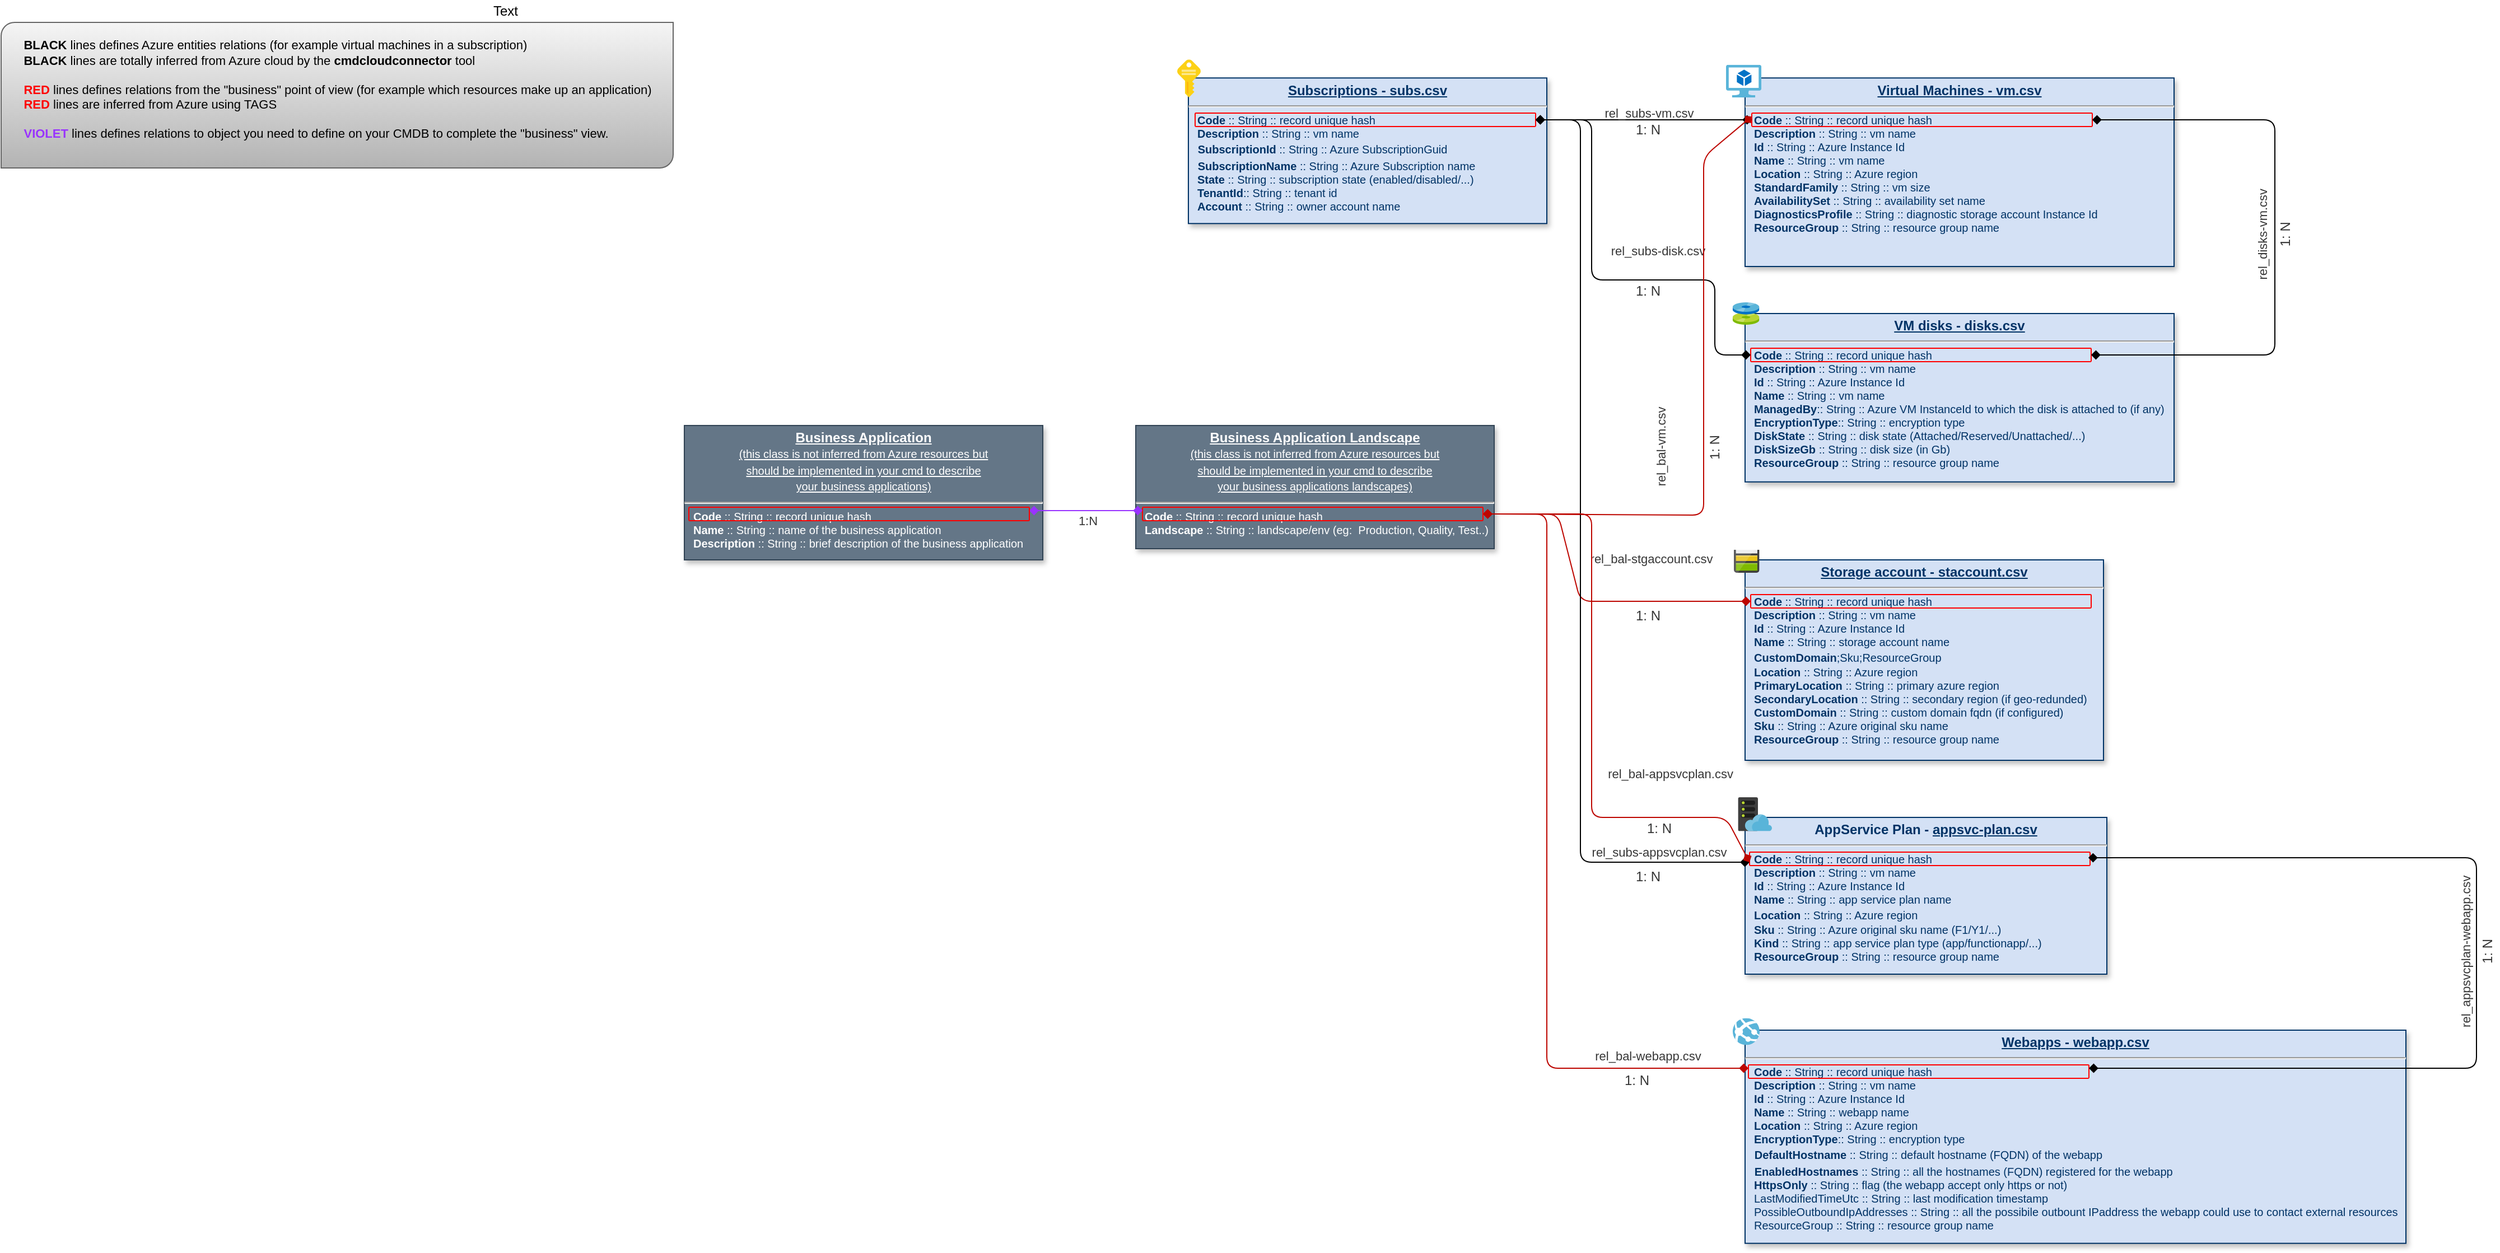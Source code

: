 <mxfile version="13.6.2" type="device"><diagram name="Page-1" id="efa7a0a1-bf9b-a30e-e6df-94a7791c09e9"><mxGraphModel dx="2804" dy="1460" grid="1" gridSize="10" guides="1" tooltips="1" connect="1" arrows="1" fold="1" page="1" pageScale="1" pageWidth="826" pageHeight="1169" background="#ffffff" math="0" shadow="0"><root><mxCell id="0"/><mxCell id="1" parent="0"/><mxCell id="eEbBTyOrbD9ITHSvVGVO-110" value="" style="verticalLabelPosition=bottom;verticalAlign=top;html=1;shape=mxgraph.basic.diag_round_rect;dx=6;labelBackgroundColor=#FFFFFF;strokeColor=#666666;fontSize=11;fillColor=#f5f5f5;gradientColor=#b3b3b3;" vertex="1" parent="1"><mxGeometry x="-800" y="40" width="600" height="130" as="geometry"/></mxCell><mxCell id="19" value="&lt;p style=&quot;margin: 0px ; margin-top: 4px ; text-align: center ; text-decoration: underline&quot;&gt;&lt;strong&gt;Virtual Machines - vm.csv&lt;/strong&gt;&lt;/p&gt;&lt;hr&gt;&lt;p style=&quot;margin: 0px 0px 0px 8px ; font-size: 10px&quot;&gt;&lt;font style=&quot;font-size: 10px&quot;&gt;&lt;b&gt;Code&lt;/b&gt; :: String :: record unique hash&lt;/font&gt;&lt;/p&gt;&lt;p style=&quot;margin: 0px 0px 0px 8px ; font-size: 10px&quot;&gt;&lt;font style=&quot;font-size: 10px&quot;&gt;&lt;b&gt;Description&lt;/b&gt; :: String :: vm name&lt;/font&gt;&lt;/p&gt;&lt;p style=&quot;margin: 0px 0px 0px 8px ; font-size: 10px&quot;&gt;&lt;font style=&quot;font-size: 10px&quot;&gt;&lt;b&gt;Id&lt;/b&gt; :: String :: Azure Instance Id&lt;/font&gt;&lt;/p&gt;&lt;p style=&quot;margin: 0px 0px 0px 8px ; font-size: 10px&quot;&gt;&lt;font style=&quot;font-size: 10px&quot;&gt;&lt;b&gt;Name&lt;/b&gt; :: String :: vm name&lt;/font&gt;&lt;/p&gt;&lt;p style=&quot;margin: 0px 0px 0px 8px ; font-size: 10px&quot;&gt;&lt;font style=&quot;font-size: 10px&quot;&gt;&lt;b&gt;Location&lt;/b&gt; :: String :: Azure region&lt;/font&gt;&lt;/p&gt;&lt;p style=&quot;margin: 0px 0px 0px 8px ; font-size: 10px&quot;&gt;&lt;font style=&quot;font-size: 10px&quot;&gt;&lt;b&gt;StandardFamily&lt;/b&gt; :: String :: vm size&lt;/font&gt;&lt;/p&gt;&lt;p style=&quot;margin: 0px 0px 0px 8px ; font-size: 10px&quot;&gt;&lt;font style=&quot;font-size: 10px&quot;&gt;&lt;b&gt;AvailabilitySet&lt;/b&gt; :: String :: availability set name&lt;/font&gt;&lt;/p&gt;&lt;p style=&quot;margin: 0px 0px 0px 8px ; font-size: 10px&quot;&gt;&lt;font style=&quot;font-size: 10px&quot;&gt;&lt;b&gt;DiagnosticsProfile&lt;/b&gt; :: String :: diagnostic storage account Instance Id&lt;/font&gt;&lt;/p&gt;&lt;p style=&quot;margin: 0px 0px 0px 8px ; font-size: 10px&quot;&gt;&lt;font style=&quot;font-size: 10px&quot;&gt;&lt;b&gt;ResourceGroup&lt;/b&gt; :: String :: resource group name&lt;/font&gt;&lt;br&gt;&lt;/p&gt;" style="verticalAlign=top;align=left;overflow=fill;fontSize=12;fontFamily=Helvetica;html=1;strokeColor=#003366;shadow=1;fillColor=#D4E1F5;fontColor=#003366" parent="1" vertex="1"><mxGeometry x="757" y="89.64" width="383" height="168.36" as="geometry"/></mxCell><mxCell id="Y4KxxwgKwypRC6fOSEMs-114" value="&lt;p style=&quot;margin: 0px ; margin-top: 4px ; text-align: center ; text-decoration: underline&quot;&gt;&lt;strong&gt;Subscriptions - subs.csv&lt;/strong&gt;&lt;/p&gt;&lt;hr&gt;&lt;p style=&quot;margin: 0px 0px 0px 8px ; font-size: 10px&quot;&gt;&lt;font style=&quot;font-size: 10px&quot;&gt;&lt;b&gt;Code&lt;/b&gt; :: String :: record unique hash&lt;/font&gt;&lt;/p&gt;&lt;p style=&quot;margin: 0px 0px 0px 8px ; font-size: 10px&quot;&gt;&lt;font style=&quot;font-size: 10px&quot;&gt;&lt;b&gt;Description&lt;/b&gt; :: String :: vm name&lt;/font&gt;&lt;/p&gt;&lt;span style=&quot;font-size: 10px&quot;&gt;&amp;nbsp; &amp;nbsp;&lt;b&gt;SubscriptionId&amp;nbsp;&lt;/b&gt;&lt;/span&gt;&lt;span style=&quot;font-size: 10px&quot;&gt;:: String :: Azure SubscriptionGuid&lt;/span&gt;&lt;span style=&quot;font-size: 10px&quot;&gt;&lt;b&gt;&lt;br&gt;&amp;nbsp; &amp;nbsp;SubscriptionName&amp;nbsp;&lt;/b&gt;&lt;/span&gt;&lt;span style=&quot;font-size: 10px&quot;&gt;:: String :: Azure Subscription name&lt;/span&gt;&lt;span style=&quot;font-size: 10px&quot;&gt;&lt;b&gt;&lt;br&gt;&lt;/b&gt;&lt;/span&gt;&lt;p style=&quot;margin: 0px 0px 0px 8px ; font-size: 10px&quot;&gt;&lt;font style=&quot;font-size: 10px&quot;&gt;&lt;b&gt;State&amp;nbsp;&lt;/b&gt;:: String :: subscription state (enabled/disabled/...)&lt;/font&gt;&lt;/p&gt;&lt;p style=&quot;margin: 0px 0px 0px 8px ; font-size: 10px&quot;&gt;&lt;font style=&quot;font-size: 10px&quot;&gt;&lt;b&gt;TenantId&lt;/b&gt;:: String :: tenant id&lt;/font&gt;&lt;/p&gt;&lt;p style=&quot;margin: 0px 0px 0px 8px ; font-size: 10px&quot;&gt;&lt;font style=&quot;font-size: 10px&quot;&gt;&lt;b&gt;Account&amp;nbsp;&lt;/b&gt;:: String :: owner account name&lt;/font&gt;&lt;/p&gt;" style="verticalAlign=top;align=left;overflow=fill;fontSize=12;fontFamily=Helvetica;html=1;strokeColor=#003366;shadow=1;fillColor=#D4E1F5;fontColor=#003366" parent="1" vertex="1"><mxGeometry x="260" y="89.64" width="320" height="130" as="geometry"/></mxCell><mxCell id="Y4KxxwgKwypRC6fOSEMs-115" value="&lt;p style=&quot;margin: 0px ; margin-top: 4px ; text-align: center ; text-decoration: underline&quot;&gt;&lt;strong&gt;VM disks - disks.csv&lt;/strong&gt;&lt;/p&gt;&lt;hr&gt;&lt;p style=&quot;margin: 0px 0px 0px 8px ; font-size: 10px&quot;&gt;&lt;font style=&quot;font-size: 10px&quot;&gt;&lt;b&gt;Code&lt;/b&gt; :: String :: record unique hash&lt;/font&gt;&lt;/p&gt;&lt;p style=&quot;margin: 0px 0px 0px 8px ; font-size: 10px&quot;&gt;&lt;font style=&quot;font-size: 10px&quot;&gt;&lt;b&gt;Description&lt;/b&gt; :: String :: vm name&lt;/font&gt;&lt;/p&gt;&lt;p style=&quot;margin: 0px 0px 0px 8px ; font-size: 10px&quot;&gt;&lt;font style=&quot;font-size: 10px&quot;&gt;&lt;b&gt;Id&lt;/b&gt; :: String :: Azure Instance Id&lt;/font&gt;&lt;/p&gt;&lt;p style=&quot;margin: 0px 0px 0px 8px ; font-size: 10px&quot;&gt;&lt;font style=&quot;font-size: 10px&quot;&gt;&lt;b&gt;Name&lt;/b&gt; :: String :: vm name&lt;/font&gt;&lt;/p&gt;&lt;p style=&quot;margin: 0px 0px 0px 8px ; font-size: 10px&quot;&gt;&lt;font style=&quot;font-size: 10px&quot;&gt;&lt;b&gt;ManagedBy&lt;/b&gt;:: String :: Azure VM InstanceId to which the disk is attached to (if any)&lt;/font&gt;&lt;/p&gt;&lt;p style=&quot;margin: 0px 0px 0px 8px ; font-size: 10px&quot;&gt;&lt;font style=&quot;font-size: 10px&quot;&gt;&lt;b&gt;EncryptionType&lt;/b&gt;:: String :: encryption type&lt;/font&gt;&lt;/p&gt;&lt;p style=&quot;margin: 0px 0px 0px 8px ; font-size: 10px&quot;&gt;&lt;font style=&quot;font-size: 10px&quot;&gt;&lt;b&gt;DiskState&amp;nbsp;&lt;/b&gt;:: String :: disk state (Attached/Reserved/Unattached/...)&lt;/font&gt;&lt;/p&gt;&lt;p style=&quot;margin: 0px 0px 0px 8px ; font-size: 10px&quot;&gt;&lt;font style=&quot;font-size: 10px&quot;&gt;&lt;b&gt;DiskSizeGb&amp;nbsp;&lt;/b&gt;:: String :: disk size (in Gb)&lt;/font&gt;&lt;/p&gt;&lt;p style=&quot;margin: 0px 0px 0px 8px ; font-size: 10px&quot;&gt;&lt;font style=&quot;font-size: 10px&quot;&gt;&lt;b&gt;ResourceGroup&lt;/b&gt; :: String :: resource group name&lt;/font&gt;&lt;br&gt;&lt;/p&gt;" style="verticalAlign=top;align=left;overflow=fill;fontSize=12;fontFamily=Helvetica;html=1;strokeColor=#003366;shadow=1;fillColor=#D4E1F5;fontColor=#003366" parent="1" vertex="1"><mxGeometry x="757" y="300" width="383" height="150.36" as="geometry"/></mxCell><mxCell id="Y4KxxwgKwypRC6fOSEMs-116" value="&lt;p style=&quot;margin: 0px ; margin-top: 4px ; text-align: center ; text-decoration: underline&quot;&gt;&lt;strong&gt;Webapps - webapp.csv&lt;/strong&gt;&lt;/p&gt;&lt;hr&gt;&lt;p style=&quot;margin: 0px 0px 0px 8px ; font-size: 10px&quot;&gt;&lt;font style=&quot;font-size: 10px&quot;&gt;&lt;b&gt;Code&lt;/b&gt; :: String :: record unique hash&lt;/font&gt;&lt;/p&gt;&lt;p style=&quot;margin: 0px 0px 0px 8px ; font-size: 10px&quot;&gt;&lt;font style=&quot;font-size: 10px&quot;&gt;&lt;b&gt;Description&lt;/b&gt; :: String :: vm name&lt;/font&gt;&lt;/p&gt;&lt;p style=&quot;margin: 0px 0px 0px 8px ; font-size: 10px&quot;&gt;&lt;b&gt;Id&lt;/b&gt;&lt;span&gt; :: String :: Azure Instance Id&lt;/span&gt;&lt;br&gt;&lt;/p&gt;&lt;p style=&quot;margin: 0px 0px 0px 8px ; font-size: 10px&quot;&gt;&lt;font style=&quot;font-size: 10px&quot;&gt;&lt;b&gt;Name&lt;/b&gt; :: String :: webapp name&lt;/font&gt;&lt;/p&gt;&lt;p style=&quot;margin: 0px 0px 0px 8px ; font-size: 10px&quot;&gt;&lt;font style=&quot;font-size: 10px&quot;&gt;&lt;b&gt;Location&amp;nbsp;&lt;/b&gt;:: String :: Azure region&lt;/font&gt;&lt;/p&gt;&lt;p style=&quot;margin: 0px 0px 0px 8px ; font-size: 10px&quot;&gt;&lt;font style=&quot;font-size: 10px&quot;&gt;&lt;b&gt;EncryptionType&lt;/b&gt;:: String :: encryption type&lt;/font&gt;&lt;/p&gt;&lt;span style=&quot;font-size: 10px&quot;&gt;&amp;nbsp; &amp;nbsp;&lt;b&gt;DefaultHostname&lt;/b&gt;&lt;/span&gt;&lt;b style=&quot;font-size: 10px&quot;&gt;&amp;nbsp;&lt;/b&gt;&lt;span style=&quot;font-size: 10px&quot;&gt;:: String :: default hostname (FQDN) of the webapp&lt;/span&gt;&lt;span style=&quot;font-size: 10px&quot;&gt;&lt;br&gt;&lt;/span&gt;&lt;span style=&quot;font-size: 10px&quot;&gt;&amp;nbsp; &amp;nbsp;&lt;b&gt;EnabledHostnames&lt;/b&gt;&amp;nbsp;&lt;/span&gt;&lt;span style=&quot;font-size: 10px&quot;&gt;:: String :: all the hostnames (FQDN) registered for the webapp&lt;/span&gt;&lt;span style=&quot;font-size: 10px&quot;&gt;&lt;br&gt;&lt;/span&gt;&lt;p style=&quot;margin: 0px 0px 0px 8px ; font-size: 10px&quot;&gt;&lt;font style=&quot;font-size: 10px&quot;&gt;&lt;b&gt;HttpsOnly&amp;nbsp;&lt;/b&gt;:: String :: flag (the webapp accept only https or not)&lt;/font&gt;&lt;br&gt;&lt;/p&gt;&lt;p style=&quot;margin: 0px 0px 0px 8px ; font-size: 10px&quot;&gt;&lt;font style=&quot;font-size: 10px&quot;&gt;LastModifiedTimeUtc :: String :: last modification timestamp&lt;br&gt;&lt;/font&gt;&lt;/p&gt;&lt;p style=&quot;margin: 0px 0px 0px 8px ; font-size: 10px&quot;&gt;&lt;font style=&quot;font-size: 10px&quot;&gt;PossibleOutboundIpAddresses :: String :: all the possibile outbount IPaddress the webapp could use to contact external resources&lt;br&gt;ResourceGroup :: String :: resource group name&lt;/font&gt;&lt;/p&gt;&lt;p style=&quot;margin: 0px 0px 0px 8px ; font-size: 10px&quot;&gt;&lt;font style=&quot;font-size: 10px&quot;&gt;&lt;br&gt;&lt;/font&gt;&lt;/p&gt;&lt;p style=&quot;margin: 0px 0px 0px 8px ; font-size: 10px&quot;&gt;&lt;br&gt;&lt;/p&gt;" style="verticalAlign=top;align=left;overflow=fill;fontSize=12;fontFamily=Helvetica;html=1;strokeColor=#003366;shadow=1;fillColor=#D4E1F5;fontColor=#003366" parent="1" vertex="1"><mxGeometry x="757" y="940" width="590" height="190.36" as="geometry"/></mxCell><mxCell id="Y4KxxwgKwypRC6fOSEMs-117" value="&lt;p style=&quot;margin: 0px ; margin-top: 4px ; text-align: center ; text-decoration: underline&quot;&gt;&lt;strong&gt;Storage account - staccount.csv&lt;/strong&gt;&lt;/p&gt;&lt;hr&gt;&lt;p style=&quot;margin: 0px 0px 0px 8px ; font-size: 10px&quot;&gt;&lt;font style=&quot;font-size: 10px&quot;&gt;&lt;b&gt;Code&lt;/b&gt; :: String :: record unique hash&lt;/font&gt;&lt;/p&gt;&lt;p style=&quot;margin: 0px 0px 0px 8px ; font-size: 10px&quot;&gt;&lt;font style=&quot;font-size: 10px&quot;&gt;&lt;b&gt;Description&lt;/b&gt; :: String :: vm name&lt;/font&gt;&lt;/p&gt;&lt;p style=&quot;margin: 0px 0px 0px 8px ; font-size: 10px&quot;&gt;&lt;font style=&quot;font-size: 10px&quot;&gt;&lt;b&gt;Id&lt;/b&gt; :: String :: Azure Instance Id&lt;/font&gt;&lt;/p&gt;&lt;p style=&quot;margin: 0px 0px 0px 8px ; font-size: 10px&quot;&gt;&lt;font style=&quot;font-size: 10px&quot;&gt;&lt;b&gt;Name&lt;/b&gt; :: String :: storage account name&lt;/font&gt;&lt;/p&gt;&lt;p style=&quot;margin: 0px 0px 0px 8px&quot;&gt;&lt;font&gt;&lt;span style=&quot;font-size: 10px&quot;&gt;&lt;b&gt;CustomDomain&lt;/b&gt;;Sku;ResourceGroup&lt;/span&gt;&lt;br&gt;&lt;/font&gt;&lt;/p&gt;&lt;p style=&quot;margin: 0px 0px 0px 8px ; font-size: 10px&quot;&gt;&lt;font style=&quot;font-size: 10px&quot;&gt;&lt;b&gt;Location&amp;nbsp;&lt;/b&gt;:: String :: Azure region&lt;/font&gt;&lt;/p&gt;&lt;p style=&quot;margin: 0px 0px 0px 8px ; font-size: 10px&quot;&gt;&lt;font style=&quot;font-size: 10px&quot;&gt;&lt;b&gt;PrimaryLocation&lt;/b&gt; :: String :: primary azure region&lt;br&gt;&lt;/font&gt;&lt;/p&gt;&lt;p style=&quot;margin: 0px 0px 0px 8px ; font-size: 10px&quot;&gt;&lt;font style=&quot;font-size: 10px&quot;&gt;&lt;b&gt;SecondaryLocation&lt;/b&gt; :: String :: secondary region (if geo-redunded)&lt;br&gt;&lt;/font&gt;&lt;/p&gt;&lt;p style=&quot;margin: 0px 0px 0px 8px ; font-size: 10px&quot;&gt;&lt;font style=&quot;font-size: 10px&quot;&gt;&lt;b&gt;CustomDomain&amp;nbsp;&lt;/b&gt;:: String :: custom domain fqdn (if configured)&lt;/font&gt;&lt;/p&gt;&lt;p style=&quot;margin: 0px 0px 0px 8px ; font-size: 10px&quot;&gt;&lt;font style=&quot;font-size: 10px&quot;&gt;&lt;b&gt;Sku&amp;nbsp;&lt;/b&gt;:: String :: Azure original sku name&lt;/font&gt;&lt;/p&gt;&lt;p style=&quot;margin: 0px 0px 0px 8px ; font-size: 10px&quot;&gt;&lt;font style=&quot;font-size: 10px&quot;&gt;&lt;b&gt;ResourceGroup&lt;/b&gt; :: String :: resource group name&lt;/font&gt;&lt;br&gt;&lt;/p&gt;" style="verticalAlign=top;align=left;overflow=fill;fontSize=12;fontFamily=Helvetica;html=1;strokeColor=#003366;shadow=1;fillColor=#D4E1F5;fontColor=#003366" parent="1" vertex="1"><mxGeometry x="757" y="520" width="320" height="179" as="geometry"/></mxCell><mxCell id="Y4KxxwgKwypRC6fOSEMs-118" value="&lt;p style=&quot;margin: 4px 0px 0px ; text-align: center&quot;&gt;&lt;b&gt;AppService Plan - &lt;/b&gt;&lt;b&gt;&lt;u&gt;appsvc-plan.csv&lt;/u&gt;&lt;/b&gt;&lt;/p&gt;&lt;hr&gt;&lt;p style=&quot;margin: 0px 0px 0px 8px ; font-size: 10px&quot;&gt;&lt;font style=&quot;font-size: 10px&quot;&gt;&lt;b&gt;Code&lt;/b&gt; :: String :: record unique hash&lt;/font&gt;&lt;/p&gt;&lt;p style=&quot;margin: 0px 0px 0px 8px ; font-size: 10px&quot;&gt;&lt;font style=&quot;font-size: 10px&quot;&gt;&lt;b&gt;Description&lt;/b&gt; :: String :: vm name&lt;/font&gt;&lt;/p&gt;&lt;p style=&quot;margin: 0px 0px 0px 8px ; font-size: 10px&quot;&gt;&lt;font style=&quot;font-size: 10px&quot;&gt;&lt;b&gt;Id&lt;/b&gt; :: String :: Azure Instance Id&lt;/font&gt;&lt;/p&gt;&lt;p style=&quot;margin: 0px 0px 0px 8px ; font-size: 10px&quot;&gt;&lt;b&gt;Name&lt;/b&gt;&lt;span&gt; :: String :: app service plan name&lt;/span&gt;&lt;br&gt;&lt;/p&gt;&lt;p style=&quot;margin: 0px 0px 0px 8px&quot;&gt;&lt;b style=&quot;font-size: 10px&quot;&gt;Location&amp;nbsp;&lt;/b&gt;&lt;span style=&quot;font-size: 10px&quot;&gt;:: String :: Azure region&lt;/span&gt;&lt;br&gt;&lt;/p&gt;&lt;p style=&quot;margin: 0px 0px 0px 8px ; font-size: 10px&quot;&gt;&lt;b&gt;Sku&amp;nbsp;&lt;/b&gt;&lt;span&gt;:: String :: Azure original sku name (F1/Y1/...)&lt;/span&gt;&lt;br&gt;&lt;/p&gt;&lt;p style=&quot;margin: 0px 0px 0px 8px ; font-size: 10px&quot;&gt;&lt;b&gt;Kind&amp;nbsp;&lt;/b&gt;&lt;span&gt;:: String :: app service plan type (app/functionapp/...)&lt;/span&gt;&lt;span&gt;&lt;br&gt;&lt;/span&gt;&lt;/p&gt;&lt;p style=&quot;margin: 0px 0px 0px 8px ; font-size: 10px&quot;&gt;&lt;font style=&quot;font-size: 10px&quot;&gt;&lt;b&gt;ResourceGroup&lt;/b&gt; :: String :: resource group name&lt;/font&gt;&lt;br&gt;&lt;/p&gt;" style="verticalAlign=top;align=left;overflow=fill;fontSize=12;fontFamily=Helvetica;html=1;strokeColor=#003366;shadow=1;fillColor=#D4E1F5;fontColor=#003366" parent="1" vertex="1"><mxGeometry x="757" y="750" width="323" height="140" as="geometry"/></mxCell><mxCell id="Y4KxxwgKwypRC6fOSEMs-119" value="" style="rounded=1;whiteSpace=wrap;html=1;fillColor=none;strokeColor=#FF0000;arcSize=6;" parent="1" vertex="1"><mxGeometry x="266" y="121" width="304" height="12" as="geometry"/></mxCell><mxCell id="Y4KxxwgKwypRC6fOSEMs-120" value="" style="rounded=1;whiteSpace=wrap;html=1;fillColor=none;strokeColor=#FF0000;arcSize=6;" parent="1" vertex="1"><mxGeometry x="763" y="121" width="304" height="12" as="geometry"/></mxCell><mxCell id="Y4KxxwgKwypRC6fOSEMs-121" value="" style="rounded=1;whiteSpace=wrap;html=1;fillColor=none;strokeColor=#FF0000;arcSize=6;" parent="1" vertex="1"><mxGeometry x="762" y="331" width="304" height="12" as="geometry"/></mxCell><mxCell id="Y4KxxwgKwypRC6fOSEMs-122" value="" style="rounded=1;whiteSpace=wrap;html=1;fillColor=none;strokeColor=#FF0000;arcSize=6;" parent="1" vertex="1"><mxGeometry x="762" y="551" width="304" height="12" as="geometry"/></mxCell><mxCell id="Y4KxxwgKwypRC6fOSEMs-123" value="" style="rounded=1;whiteSpace=wrap;html=1;fillColor=none;strokeColor=#FF0000;arcSize=6;" parent="1" vertex="1"><mxGeometry x="761" y="781" width="304" height="12" as="geometry"/></mxCell><mxCell id="Y4KxxwgKwypRC6fOSEMs-124" value="" style="rounded=1;whiteSpace=wrap;html=1;fillColor=none;strokeColor=#FF0000;arcSize=6;" parent="1" vertex="1"><mxGeometry x="760" y="971" width="304" height="12" as="geometry"/></mxCell><mxCell id="Y4KxxwgKwypRC6fOSEMs-125" value="" style="endArrow=diamond;startArrow=diamond;html=1;strokeColor=#000000;entryX=0;entryY=0.5;entryDx=0;entryDy=0;exitX=1;exitY=0.5;exitDx=0;exitDy=0;startFill=1;endFill=1;" parent="1" source="Y4KxxwgKwypRC6fOSEMs-119" target="Y4KxxwgKwypRC6fOSEMs-120" edge="1"><mxGeometry width="50" height="50" relative="1" as="geometry"><mxPoint x="560" y="190" as="sourcePoint"/><mxPoint x="610" y="140" as="targetPoint"/></mxGeometry></mxCell><mxCell id="Y4KxxwgKwypRC6fOSEMs-126" value="rel_subs-vm.csv" style="edgeLabel;html=1;align=center;verticalAlign=middle;resizable=0;points=[];labelBackgroundColor=none;fontColor=#363636;" parent="Y4KxxwgKwypRC6fOSEMs-125" vertex="1" connectable="0"><mxGeometry x="-0.438" relative="1" as="geometry"><mxPoint x="46.29" y="-6.05" as="offset"/></mxGeometry></mxCell><mxCell id="Y4KxxwgKwypRC6fOSEMs-127" value="1: N" style="text;html=1;align=center;verticalAlign=middle;resizable=0;points=[];autosize=1;fontColor=#363636;" parent="1" vertex="1"><mxGeometry x="650" y="126" width="40" height="20" as="geometry"/></mxCell><mxCell id="Y4KxxwgKwypRC6fOSEMs-130" value="" style="endArrow=diamond;startArrow=diamond;html=1;strokeColor=#000000;entryX=1;entryY=0.5;entryDx=0;entryDy=0;exitX=1;exitY=0.5;exitDx=0;exitDy=0;startFill=1;endFill=1;" parent="1" source="Y4KxxwgKwypRC6fOSEMs-120" target="Y4KxxwgKwypRC6fOSEMs-121" edge="1"><mxGeometry width="50" height="50" relative="1" as="geometry"><mxPoint x="1090" y="127.0" as="sourcePoint"/><mxPoint x="1283" y="127.0" as="targetPoint"/><Array as="points"><mxPoint x="1230" y="127"/><mxPoint x="1230" y="337"/></Array></mxGeometry></mxCell><mxCell id="Y4KxxwgKwypRC6fOSEMs-131" value="rel_disks-vm.csv" style="edgeLabel;html=1;align=center;verticalAlign=middle;resizable=0;points=[];labelBackgroundColor=none;fontColor=#363636;rotation=-90;" parent="Y4KxxwgKwypRC6fOSEMs-130" vertex="1" connectable="0"><mxGeometry x="-0.438" relative="1" as="geometry"><mxPoint x="0.97" y="102.64" as="offset"/></mxGeometry></mxCell><mxCell id="Y4KxxwgKwypRC6fOSEMs-132" value="1: N" style="text;html=1;align=center;verticalAlign=middle;resizable=0;points=[];autosize=1;fontColor=#363636;rotation=-90;" parent="1" vertex="1"><mxGeometry x="1219" y="219.64" width="40" height="20" as="geometry"/></mxCell><mxCell id="Y4KxxwgKwypRC6fOSEMs-133" value="" style="endArrow=diamond;startArrow=diamond;html=1;strokeColor=#000000;entryX=0;entryY=0.5;entryDx=0;entryDy=0;exitX=1;exitY=0.5;exitDx=0;exitDy=0;startFill=1;endFill=1;" parent="1" source="Y4KxxwgKwypRC6fOSEMs-119" target="Y4KxxwgKwypRC6fOSEMs-121" edge="1"><mxGeometry width="50" height="50" relative="1" as="geometry"><mxPoint x="540" y="328" as="sourcePoint"/><mxPoint x="733" y="328" as="targetPoint"/><Array as="points"><mxPoint x="620" y="127"/><mxPoint x="620" y="270"/><mxPoint x="730" y="270"/><mxPoint x="730" y="337"/></Array></mxGeometry></mxCell><mxCell id="Y4KxxwgKwypRC6fOSEMs-134" value="rel_subs-disk.csv" style="edgeLabel;html=1;align=center;verticalAlign=middle;resizable=0;points=[];labelBackgroundColor=none;fontColor=#363636;" parent="Y4KxxwgKwypRC6fOSEMs-133" vertex="1" connectable="0"><mxGeometry x="-0.438" relative="1" as="geometry"><mxPoint x="59.21" y="53.84" as="offset"/></mxGeometry></mxCell><mxCell id="Y4KxxwgKwypRC6fOSEMs-135" value="1: N" style="text;html=1;align=center;verticalAlign=middle;resizable=0;points=[];autosize=1;fontColor=#363636;" parent="1" vertex="1"><mxGeometry x="650" y="270" width="40" height="20" as="geometry"/></mxCell><mxCell id="eEbBTyOrbD9ITHSvVGVO-63" value="&lt;p style=&quot;margin: 4px 0px 0px ; text-align: center ; text-decoration: underline&quot;&gt;&lt;b&gt;&lt;font style=&quot;font-size: 12px&quot;&gt;Business Application Landscape&lt;/font&gt;&lt;/b&gt;&lt;br&gt;&lt;span style=&quot;font-size: 10px&quot;&gt;(this class is not inferred from Azure resources but&lt;/span&gt;&lt;br&gt;&lt;span style=&quot;font-size: 10px&quot;&gt;should be implemented in your cmd to describe &lt;/span&gt;&lt;br&gt;&lt;span style=&quot;font-size: 10px&quot;&gt;your business applications landscapes)&lt;/span&gt;&lt;/p&gt;&lt;hr&gt;&lt;p style=&quot;margin: 0px 0px 0px 8px ; font-size: 10px&quot;&gt;&lt;font style=&quot;font-size: 10px&quot;&gt;&lt;b&gt;Code&lt;/b&gt; :: String :: record unique hash&lt;/font&gt;&lt;/p&gt;&lt;p style=&quot;margin: 0px 0px 0px 8px ; font-size: 10px&quot;&gt;&lt;font style=&quot;font-size: 10px&quot;&gt;&lt;b&gt;Landscape&lt;/b&gt; :: String :: landscape/env (eg:&amp;nbsp; Production, Quality, Test..)&lt;/font&gt;&lt;/p&gt;" style="verticalAlign=top;align=left;overflow=fill;fontSize=12;fontFamily=Helvetica;html=1;strokeColor=#314354;shadow=1;fillColor=#647687;fontColor=#ffffff;" vertex="1" parent="1"><mxGeometry x="213" y="400" width="320" height="110" as="geometry"/></mxCell><mxCell id="eEbBTyOrbD9ITHSvVGVO-64" value="" style="rounded=1;whiteSpace=wrap;html=1;fillColor=none;strokeColor=#FF0000;arcSize=6;" vertex="1" parent="1"><mxGeometry x="219" y="473" width="304" height="12" as="geometry"/></mxCell><mxCell id="eEbBTyOrbD9ITHSvVGVO-72" value="" style="endArrow=diamond;startArrow=diamond;html=1;entryX=0;entryY=0.5;entryDx=0;entryDy=0;exitX=1;exitY=0.5;exitDx=0;exitDy=0;startFill=1;endFill=1;fillColor=#bac8d3;strokeColor=#BD0600;" edge="1" parent="1" source="eEbBTyOrbD9ITHSvVGVO-64" target="Y4KxxwgKwypRC6fOSEMs-122"><mxGeometry width="50" height="50" relative="1" as="geometry"><mxPoint x="571" y="430" as="sourcePoint"/><mxPoint x="763.0" y="640" as="targetPoint"/><Array as="points"><mxPoint x="590" y="479"/><mxPoint x="610" y="557"/></Array></mxGeometry></mxCell><mxCell id="eEbBTyOrbD9ITHSvVGVO-73" value="rel_bal-stgaccount.csv" style="edgeLabel;html=1;align=center;verticalAlign=middle;resizable=0;points=[];labelBackgroundColor=none;fontColor=#363636;" vertex="1" connectable="0" parent="eEbBTyOrbD9ITHSvVGVO-72"><mxGeometry x="-0.438" relative="1" as="geometry"><mxPoint x="78.55" y="23.34" as="offset"/></mxGeometry></mxCell><mxCell id="eEbBTyOrbD9ITHSvVGVO-74" value="1: N" style="text;html=1;align=center;verticalAlign=middle;resizable=0;points=[];autosize=1;fontColor=#363636;" vertex="1" parent="1"><mxGeometry x="650" y="560" width="40" height="20" as="geometry"/></mxCell><mxCell id="eEbBTyOrbD9ITHSvVGVO-75" value="" style="endArrow=diamond;startArrow=diamond;html=1;startFill=1;endFill=1;fillColor=#bac8d3;strokeColor=#BD0600;exitX=1;exitY=0.5;exitDx=0;exitDy=0;entryX=0;entryY=0.25;entryDx=0;entryDy=0;" edge="1" parent="1" source="eEbBTyOrbD9ITHSvVGVO-64" target="Y4KxxwgKwypRC6fOSEMs-120"><mxGeometry width="50" height="50" relative="1" as="geometry"><mxPoint x="573" y="476.5" as="sourcePoint"/><mxPoint x="760" y="130" as="targetPoint"/><Array as="points"><mxPoint x="720" y="480"/><mxPoint x="720" y="160"/></Array></mxGeometry></mxCell><mxCell id="eEbBTyOrbD9ITHSvVGVO-76" value="rel_bal-vm.csv" style="edgeLabel;html=1;align=center;verticalAlign=middle;resizable=0;points=[];labelBackgroundColor=none;fontColor=#363636;rotation=-90;" vertex="1" connectable="0" parent="eEbBTyOrbD9ITHSvVGVO-75"><mxGeometry x="-0.438" relative="1" as="geometry"><mxPoint x="-2.65" y="-59.95" as="offset"/></mxGeometry></mxCell><mxCell id="eEbBTyOrbD9ITHSvVGVO-77" value="1: N" style="text;html=1;align=center;verticalAlign=middle;resizable=0;points=[];autosize=1;fontColor=#363636;rotation=-91;" vertex="1" parent="1"><mxGeometry x="710" y="410" width="40" height="20" as="geometry"/></mxCell><mxCell id="eEbBTyOrbD9ITHSvVGVO-78" value="&lt;p style=&quot;margin: 4px 0px 0px ; text-align: center ; text-decoration: underline&quot;&gt;&lt;b&gt;&lt;font style=&quot;font-size: 12px&quot;&gt;Business Application&lt;/font&gt;&lt;/b&gt;&lt;br&gt;&lt;span style=&quot;font-size: 10px&quot;&gt;(this class is not inferred from Azure resources but&lt;/span&gt;&lt;br&gt;&lt;span style=&quot;font-size: 10px&quot;&gt;should be implemented in your cmd to describe &lt;/span&gt;&lt;br&gt;&lt;span style=&quot;font-size: 10px&quot;&gt;your business applications)&lt;/span&gt;&lt;/p&gt;&lt;hr&gt;&lt;p style=&quot;margin: 0px 0px 0px 8px ; font-size: 10px&quot;&gt;&lt;font style=&quot;font-size: 10px&quot;&gt;&lt;b&gt;Code&lt;/b&gt; :: String :: record unique hash&lt;/font&gt;&lt;/p&gt;&lt;p style=&quot;margin: 0px 0px 0px 8px ; font-size: 10px&quot;&gt;&lt;font style=&quot;font-size: 10px&quot;&gt;&lt;b&gt;Name&lt;/b&gt;&amp;nbsp;:: String :: name of the business application&lt;br&gt;&lt;/font&gt;&lt;/p&gt;&lt;p style=&quot;margin: 0px 0px 0px 8px ; font-size: 10px&quot;&gt;&lt;font style=&quot;font-size: 10px&quot;&gt;&lt;b&gt;Description&amp;nbsp;&lt;/b&gt;:: String :: brief description of the business application&lt;/font&gt;&lt;/p&gt;" style="verticalAlign=top;align=left;overflow=fill;fontSize=12;fontFamily=Helvetica;html=1;strokeColor=#314354;shadow=1;fillColor=#647687;fontColor=#ffffff;" vertex="1" parent="1"><mxGeometry x="-190" y="400" width="320" height="120" as="geometry"/></mxCell><mxCell id="eEbBTyOrbD9ITHSvVGVO-79" value="" style="endArrow=diamond;startArrow=diamond;html=1;entryX=0;entryY=0.25;entryDx=0;entryDy=0;exitX=1;exitY=0.25;exitDx=0;exitDy=0;startFill=1;endFill=1;fillColor=#bac8d3;strokeColor=#9933FF;" edge="1" parent="1" source="eEbBTyOrbD9ITHSvVGVO-81" target="eEbBTyOrbD9ITHSvVGVO-64"><mxGeometry width="50" height="50" relative="1" as="geometry"><mxPoint x="180.0" y="540.0" as="sourcePoint"/><mxPoint x="379" y="618" as="targetPoint"/></mxGeometry></mxCell><mxCell id="eEbBTyOrbD9ITHSvVGVO-80" value="1:N" style="edgeLabel;html=1;align=center;verticalAlign=middle;resizable=0;points=[];labelBackgroundColor=none;fontColor=#363636;" vertex="1" connectable="0" parent="eEbBTyOrbD9ITHSvVGVO-79"><mxGeometry x="-0.438" relative="1" as="geometry"><mxPoint x="23.43" y="9.0" as="offset"/></mxGeometry></mxCell><mxCell id="eEbBTyOrbD9ITHSvVGVO-81" value="" style="rounded=1;whiteSpace=wrap;html=1;fillColor=none;strokeColor=#FF0000;arcSize=6;" vertex="1" parent="1"><mxGeometry x="-186" y="473" width="304" height="12" as="geometry"/></mxCell><mxCell id="eEbBTyOrbD9ITHSvVGVO-82" value="" style="endArrow=diamond;startArrow=diamond;html=1;strokeColor=#000000;entryX=0;entryY=0.75;entryDx=0;entryDy=0;startFill=1;endFill=1;exitX=1;exitY=0.5;exitDx=0;exitDy=0;" edge="1" parent="1" source="Y4KxxwgKwypRC6fOSEMs-119" target="Y4KxxwgKwypRC6fOSEMs-123"><mxGeometry width="50" height="50" relative="1" as="geometry"><mxPoint x="588" y="133.36" as="sourcePoint"/><mxPoint x="780" y="343" as="targetPoint"/><Array as="points"><mxPoint x="610" y="127"/><mxPoint x="610" y="790"/></Array></mxGeometry></mxCell><mxCell id="eEbBTyOrbD9ITHSvVGVO-83" value="rel_subs-appsvcplan.csv" style="edgeLabel;html=1;align=center;verticalAlign=middle;resizable=0;points=[];labelBackgroundColor=none;fontColor=#363636;" vertex="1" connectable="0" parent="eEbBTyOrbD9ITHSvVGVO-82"><mxGeometry x="-0.438" relative="1" as="geometry"><mxPoint x="70" y="454" as="offset"/></mxGeometry></mxCell><mxCell id="eEbBTyOrbD9ITHSvVGVO-84" value="1: N" style="text;html=1;align=center;verticalAlign=middle;resizable=0;points=[];autosize=1;fontColor=#363636;" vertex="1" parent="1"><mxGeometry x="650" y="793" width="40" height="20" as="geometry"/></mxCell><mxCell id="eEbBTyOrbD9ITHSvVGVO-85" value="" style="endArrow=diamond;startArrow=diamond;html=1;entryX=0;entryY=0.75;entryDx=0;entryDy=0;startFill=1;endFill=1;fillColor=#bac8d3;strokeColor=#BD0600;exitX=1;exitY=0.5;exitDx=0;exitDy=0;" edge="1" parent="1" source="eEbBTyOrbD9ITHSvVGVO-64" target="Y4KxxwgKwypRC6fOSEMs-123"><mxGeometry width="50" height="50" relative="1" as="geometry"><mxPoint x="570" y="480" as="sourcePoint"/><mxPoint x="772" y="567" as="targetPoint"/><Array as="points"><mxPoint x="620" y="479"/><mxPoint x="620" y="750"/><mxPoint x="740" y="750"/></Array></mxGeometry></mxCell><mxCell id="eEbBTyOrbD9ITHSvVGVO-86" value="rel_bal-appsvcplan.csv" style="edgeLabel;html=1;align=center;verticalAlign=middle;resizable=0;points=[];labelBackgroundColor=none;fontColor=#363636;" vertex="1" connectable="0" parent="eEbBTyOrbD9ITHSvVGVO-85"><mxGeometry x="-0.438" relative="1" as="geometry"><mxPoint x="70" y="179.14" as="offset"/></mxGeometry></mxCell><mxCell id="eEbBTyOrbD9ITHSvVGVO-87" value="1: N" style="text;html=1;align=center;verticalAlign=middle;resizable=0;points=[];autosize=1;fontColor=#363636;" vertex="1" parent="1"><mxGeometry x="660" y="750" width="40" height="20" as="geometry"/></mxCell><mxCell id="eEbBTyOrbD9ITHSvVGVO-92" value="" style="endArrow=diamond;startArrow=diamond;html=1;strokeColor=#000000;entryX=1;entryY=0.25;entryDx=0;entryDy=0;exitX=0.995;exitY=0.419;exitDx=0;exitDy=0;startFill=1;endFill=1;exitPerimeter=0;" edge="1" parent="1" source="Y4KxxwgKwypRC6fOSEMs-123" target="Y4KxxwgKwypRC6fOSEMs-124"><mxGeometry width="50" height="50" relative="1" as="geometry"><mxPoint x="1081" y="760" as="sourcePoint"/><mxPoint x="1080.0" y="970" as="targetPoint"/><Array as="points"><mxPoint x="1410" y="786"/><mxPoint x="1410" y="974"/></Array></mxGeometry></mxCell><mxCell id="eEbBTyOrbD9ITHSvVGVO-93" value="rel_appsvcplan-webapp.csv" style="edgeLabel;html=1;align=center;verticalAlign=middle;resizable=0;points=[];labelBackgroundColor=none;fontColor=#363636;rotation=-90;" vertex="1" connectable="0" parent="eEbBTyOrbD9ITHSvVGVO-92"><mxGeometry x="-0.438" relative="1" as="geometry"><mxPoint x="89.09" y="83.99" as="offset"/></mxGeometry></mxCell><mxCell id="eEbBTyOrbD9ITHSvVGVO-94" value="1: N" style="text;html=1;align=center;verticalAlign=middle;resizable=0;points=[];autosize=1;fontColor=#363636;rotation=-90;" vertex="1" parent="1"><mxGeometry x="1400" y="860" width="40" height="20" as="geometry"/></mxCell><mxCell id="eEbBTyOrbD9ITHSvVGVO-95" value="" style="endArrow=diamond;startArrow=diamond;html=1;entryX=0;entryY=0.25;entryDx=0;entryDy=0;startFill=1;endFill=1;fillColor=#bac8d3;strokeColor=#BD0600;exitX=1;exitY=0.5;exitDx=0;exitDy=0;" edge="1" parent="1" source="eEbBTyOrbD9ITHSvVGVO-64" target="Y4KxxwgKwypRC6fOSEMs-124"><mxGeometry width="50" height="50" relative="1" as="geometry"><mxPoint x="533" y="489" as="sourcePoint"/><mxPoint x="771" y="800" as="targetPoint"/><Array as="points"><mxPoint x="580" y="479"/><mxPoint x="580" y="974"/></Array></mxGeometry></mxCell><mxCell id="eEbBTyOrbD9ITHSvVGVO-96" value="rel_bal-webapp.csv" style="edgeLabel;html=1;align=center;verticalAlign=middle;resizable=0;points=[];labelBackgroundColor=none;fontColor=#363636;" vertex="1" connectable="0" parent="eEbBTyOrbD9ITHSvVGVO-95"><mxGeometry x="-0.438" relative="1" as="geometry"><mxPoint x="90" y="335.29" as="offset"/></mxGeometry></mxCell><mxCell id="eEbBTyOrbD9ITHSvVGVO-97" value="1: N" style="text;html=1;align=center;verticalAlign=middle;resizable=0;points=[];autosize=1;fontColor=#363636;" vertex="1" parent="1"><mxGeometry x="640" y="975" width="40" height="20" as="geometry"/></mxCell><mxCell id="eEbBTyOrbD9ITHSvVGVO-98" value="" style="aspect=fixed;html=1;points=[];align=center;image;fontSize=12;image=img/lib/mscae/Key.svg;" vertex="1" parent="1"><mxGeometry x="250" y="73.07" width="21" height="33.87" as="geometry"/></mxCell><mxCell id="eEbBTyOrbD9ITHSvVGVO-99" value="" style="aspect=fixed;html=1;points=[];align=center;image;fontSize=12;image=img/lib/mscae/Virtual_Machine_2.svg;" vertex="1" parent="1"><mxGeometry x="740" y="77.88" width="31.59" height="29.06" as="geometry"/></mxCell><mxCell id="eEbBTyOrbD9ITHSvVGVO-100" value="" style="aspect=fixed;html=1;points=[];align=center;image;fontSize=12;image=img/lib/mscae/Discs.svg;" vertex="1" parent="1"><mxGeometry x="745.89" y="290" width="23.81" height="20" as="geometry"/></mxCell><mxCell id="eEbBTyOrbD9ITHSvVGVO-101" value="" style="aspect=fixed;html=1;points=[];align=center;image;fontSize=12;image=img/lib/mscae/Storage_Accounts.svg;" vertex="1" parent="1"><mxGeometry x="747" y="511" width="22.79" height="20.51" as="geometry"/></mxCell><mxCell id="eEbBTyOrbD9ITHSvVGVO-102" value="" style="aspect=fixed;html=1;points=[];align=center;image;fontSize=12;image=img/lib/mscae/WebHosting.svg;" vertex="1" parent="1"><mxGeometry x="750.7" y="732" width="30.3" height="30.3" as="geometry"/></mxCell><mxCell id="eEbBTyOrbD9ITHSvVGVO-103" value="" style="aspect=fixed;html=1;points=[];align=center;image;fontSize=12;image=img/lib/mscae/App_Services.svg;" vertex="1" parent="1"><mxGeometry x="746" y="929.2" width="24" height="24" as="geometry"/></mxCell><mxCell id="eEbBTyOrbD9ITHSvVGVO-108" value="Text" style="text;html=1;align=center;verticalAlign=middle;resizable=0;points=[];autosize=1;" vertex="1" parent="1"><mxGeometry x="-370" y="20" width="40" height="20" as="geometry"/></mxCell><mxCell id="eEbBTyOrbD9ITHSvVGVO-109" value="&lt;div style=&quot;text-align: left ; font-size: 11px&quot;&gt;&lt;span style=&quot;color: rgb(0 , 0 , 0) ; font-size: 11px&quot;&gt;&lt;b&gt;BLACK &lt;/b&gt;lines defines Azure entities relations (for example virtual machines in a subscription)&amp;nbsp;&lt;/span&gt;&lt;/div&gt;&lt;font style=&quot;font-size: 11px&quot;&gt;&lt;div style=&quot;color: rgb(0 , 0 , 0) ; text-align: left ; font-size: 11px&quot;&gt;&lt;span style=&quot;font-size: 11px&quot;&gt;&lt;b&gt;BLACK &lt;/b&gt;lines are totally inferred from Azure cloud by the &lt;b style=&quot;font-size: 11px&quot;&gt;cmdcloudconnector&lt;/b&gt; tool&lt;/span&gt;&lt;/div&gt;&lt;div style=&quot;color: rgb(0 , 0 , 0) ; text-align: left ; font-size: 11px&quot;&gt;&lt;span style=&quot;font-size: 11px&quot;&gt;&lt;br style=&quot;font-size: 11px&quot;&gt;&lt;/span&gt;&lt;/div&gt;&lt;div style=&quot;text-align: left ; font-size: 11px&quot;&gt;&lt;span style=&quot;font-size: 11px&quot;&gt;&lt;b&gt;&lt;font color=&quot;#ff0000&quot;&gt;RED &lt;/font&gt;&lt;/b&gt;&lt;font color=&quot;#000000&quot;&gt;lines defines relations from the &quot;business&quot; point of view (for example which resources make up an application)&lt;/font&gt;&lt;br style=&quot;font-size: 11px&quot;&gt;&lt;b&gt;&lt;font color=&quot;#ff0000&quot;&gt;RED &lt;/font&gt;&lt;/b&gt;&lt;font color=&quot;#000000&quot;&gt;lines are inferred from Azure using TAGS&lt;/font&gt;&lt;/span&gt;&lt;/div&gt;&lt;div style=&quot;color: rgb(0 , 0 , 0) ; text-align: left ; font-size: 11px&quot;&gt;&lt;span style=&quot;font-size: 11px&quot;&gt;&lt;br style=&quot;font-size: 11px&quot;&gt;&lt;/span&gt;&lt;/div&gt;&lt;div style=&quot;text-align: left ; font-size: 11px&quot;&gt;&lt;span style=&quot;font-size: 11px&quot;&gt;&lt;font color=&quot;#9933ff&quot;&gt;&lt;b&gt;VIOLET &lt;/b&gt;&lt;/font&gt;&lt;font color=&quot;#000000&quot;&gt;lines defines relations to object you need to define on your CMDB to complete the &quot;business&quot; view.&lt;/font&gt;&lt;/span&gt;&lt;/div&gt;&lt;/font&gt;" style="text;html=1;align=center;verticalAlign=middle;resizable=0;points=[];autosize=1;fontSize=11;gradientColor=#ffd966;" vertex="1" parent="1"><mxGeometry x="-790" y="50" width="580" height="100" as="geometry"/></mxCell></root></mxGraphModel></diagram></mxfile>